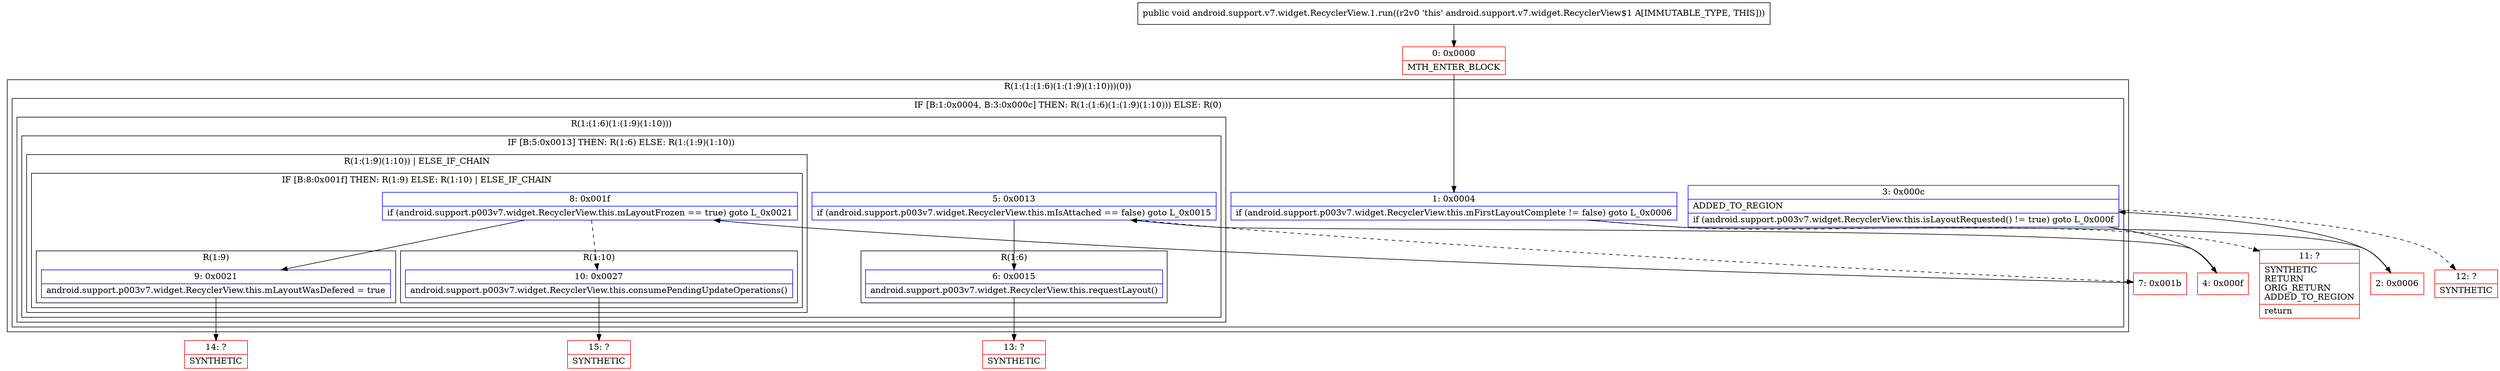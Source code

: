digraph "CFG forandroid.support.v7.widget.RecyclerView.1.run()V" {
subgraph cluster_Region_975543258 {
label = "R(1:(1:(1:6)(1:(1:9)(1:10)))(0))";
node [shape=record,color=blue];
subgraph cluster_IfRegion_1031042186 {
label = "IF [B:1:0x0004, B:3:0x000c] THEN: R(1:(1:6)(1:(1:9)(1:10))) ELSE: R(0)";
node [shape=record,color=blue];
Node_1 [shape=record,label="{1\:\ 0x0004|if (android.support.p003v7.widget.RecyclerView.this.mFirstLayoutComplete != false) goto L_0x0006\l}"];
Node_3 [shape=record,label="{3\:\ 0x000c|ADDED_TO_REGION\l|if (android.support.p003v7.widget.RecyclerView.this.isLayoutRequested() != true) goto L_0x000f\l}"];
subgraph cluster_Region_1029523448 {
label = "R(1:(1:6)(1:(1:9)(1:10)))";
node [shape=record,color=blue];
subgraph cluster_IfRegion_1012337749 {
label = "IF [B:5:0x0013] THEN: R(1:6) ELSE: R(1:(1:9)(1:10))";
node [shape=record,color=blue];
Node_5 [shape=record,label="{5\:\ 0x0013|if (android.support.p003v7.widget.RecyclerView.this.mIsAttached == false) goto L_0x0015\l}"];
subgraph cluster_Region_708488014 {
label = "R(1:6)";
node [shape=record,color=blue];
Node_6 [shape=record,label="{6\:\ 0x0015|android.support.p003v7.widget.RecyclerView.this.requestLayout()\l}"];
}
subgraph cluster_Region_888429223 {
label = "R(1:(1:9)(1:10)) | ELSE_IF_CHAIN\l";
node [shape=record,color=blue];
subgraph cluster_IfRegion_1673640262 {
label = "IF [B:8:0x001f] THEN: R(1:9) ELSE: R(1:10) | ELSE_IF_CHAIN\l";
node [shape=record,color=blue];
Node_8 [shape=record,label="{8\:\ 0x001f|if (android.support.p003v7.widget.RecyclerView.this.mLayoutFrozen == true) goto L_0x0021\l}"];
subgraph cluster_Region_1743791311 {
label = "R(1:9)";
node [shape=record,color=blue];
Node_9 [shape=record,label="{9\:\ 0x0021|android.support.p003v7.widget.RecyclerView.this.mLayoutWasDefered = true\l}"];
}
subgraph cluster_Region_409965476 {
label = "R(1:10)";
node [shape=record,color=blue];
Node_10 [shape=record,label="{10\:\ 0x0027|android.support.p003v7.widget.RecyclerView.this.consumePendingUpdateOperations()\l}"];
}
}
}
}
}
subgraph cluster_Region_249086828 {
label = "R(0)";
node [shape=record,color=blue];
}
}
}
Node_0 [shape=record,color=red,label="{0\:\ 0x0000|MTH_ENTER_BLOCK\l}"];
Node_2 [shape=record,color=red,label="{2\:\ 0x0006}"];
Node_4 [shape=record,color=red,label="{4\:\ 0x000f}"];
Node_7 [shape=record,color=red,label="{7\:\ 0x001b}"];
Node_11 [shape=record,color=red,label="{11\:\ ?|SYNTHETIC\lRETURN\lORIG_RETURN\lADDED_TO_REGION\l|return\l}"];
Node_12 [shape=record,color=red,label="{12\:\ ?|SYNTHETIC\l}"];
Node_13 [shape=record,color=red,label="{13\:\ ?|SYNTHETIC\l}"];
Node_14 [shape=record,color=red,label="{14\:\ ?|SYNTHETIC\l}"];
Node_15 [shape=record,color=red,label="{15\:\ ?|SYNTHETIC\l}"];
MethodNode[shape=record,label="{public void android.support.v7.widget.RecyclerView.1.run((r2v0 'this' android.support.v7.widget.RecyclerView$1 A[IMMUTABLE_TYPE, THIS])) }"];
MethodNode -> Node_0;
Node_1 -> Node_2;
Node_1 -> Node_11[style=dashed];
Node_3 -> Node_4;
Node_3 -> Node_12[style=dashed];
Node_5 -> Node_6;
Node_5 -> Node_7[style=dashed];
Node_6 -> Node_13;
Node_8 -> Node_9;
Node_8 -> Node_10[style=dashed];
Node_9 -> Node_14;
Node_10 -> Node_15;
Node_0 -> Node_1;
Node_2 -> Node_3;
Node_4 -> Node_5;
Node_7 -> Node_8;
}

